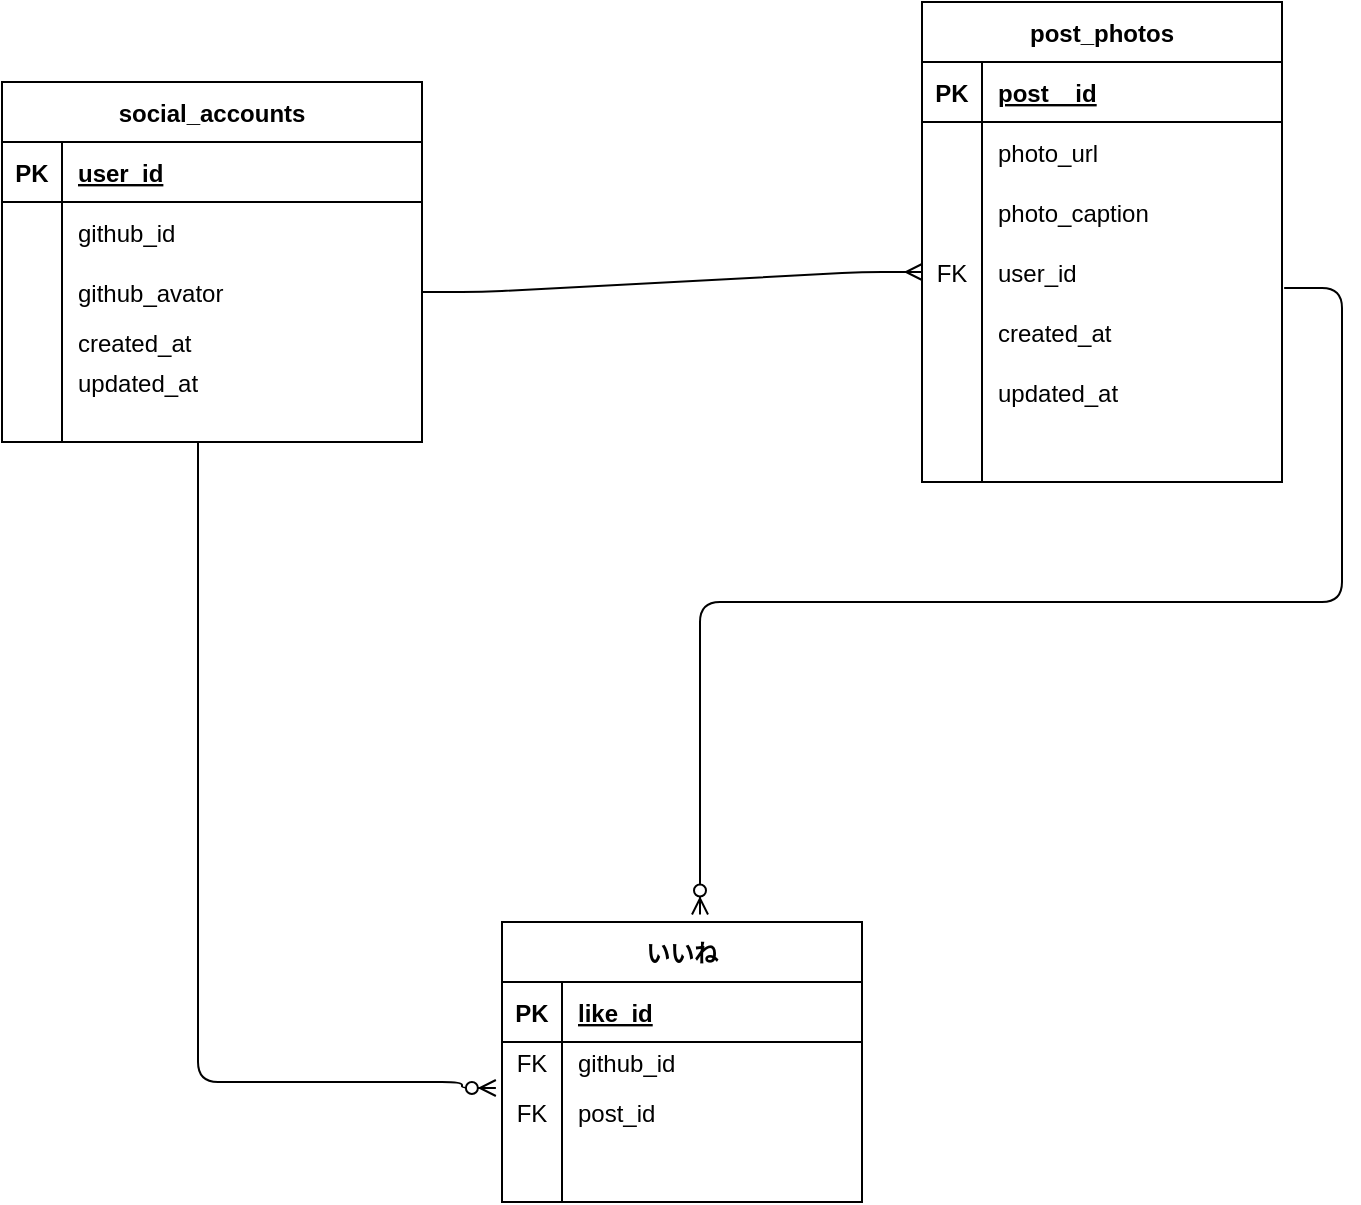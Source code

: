 <mxfile version="13.3.5" type="device"><diagram id="C5RBs43oDa-KdzZeNtuy" name="Page-1"><mxGraphModel dx="1251" dy="762" grid="1" gridSize="10" guides="1" tooltips="1" connect="1" arrows="1" fold="1" page="1" pageScale="1" pageWidth="827" pageHeight="1169" math="0" shadow="0"><root><mxCell id="WIyWlLk6GJQsqaUBKTNV-0"/><mxCell id="WIyWlLk6GJQsqaUBKTNV-1" parent="WIyWlLk6GJQsqaUBKTNV-0"/><mxCell id="ugctjPM6OIqLZM1wHcXI-0" value="social_accounts" style="shape=table;startSize=30;container=1;collapsible=1;childLayout=tableLayout;fixedRows=1;rowLines=0;fontStyle=1;align=center;resizeLast=1;" vertex="1" parent="WIyWlLk6GJQsqaUBKTNV-1"><mxGeometry x="50" y="70" width="210" height="180" as="geometry"/></mxCell><mxCell id="ugctjPM6OIqLZM1wHcXI-1" value="" style="shape=partialRectangle;collapsible=0;dropTarget=0;pointerEvents=0;fillColor=none;top=0;left=0;bottom=1;right=0;points=[[0,0.5],[1,0.5]];portConstraint=eastwest;" vertex="1" parent="ugctjPM6OIqLZM1wHcXI-0"><mxGeometry y="30" width="210" height="30" as="geometry"/></mxCell><mxCell id="ugctjPM6OIqLZM1wHcXI-2" value="PK" style="shape=partialRectangle;connectable=0;fillColor=none;top=0;left=0;bottom=0;right=0;fontStyle=1;overflow=hidden;" vertex="1" parent="ugctjPM6OIqLZM1wHcXI-1"><mxGeometry width="30" height="30" as="geometry"/></mxCell><mxCell id="ugctjPM6OIqLZM1wHcXI-3" value="user_id" style="shape=partialRectangle;connectable=0;fillColor=none;top=0;left=0;bottom=0;right=0;align=left;spacingLeft=6;fontStyle=5;overflow=hidden;" vertex="1" parent="ugctjPM6OIqLZM1wHcXI-1"><mxGeometry x="30" width="180" height="30" as="geometry"/></mxCell><mxCell id="ugctjPM6OIqLZM1wHcXI-4" value="" style="shape=partialRectangle;collapsible=0;dropTarget=0;pointerEvents=0;fillColor=none;top=0;left=0;bottom=0;right=0;points=[[0,0.5],[1,0.5]];portConstraint=eastwest;" vertex="1" parent="ugctjPM6OIqLZM1wHcXI-0"><mxGeometry y="60" width="210" height="30" as="geometry"/></mxCell><mxCell id="ugctjPM6OIqLZM1wHcXI-5" value="" style="shape=partialRectangle;connectable=0;fillColor=none;top=0;left=0;bottom=0;right=0;editable=1;overflow=hidden;" vertex="1" parent="ugctjPM6OIqLZM1wHcXI-4"><mxGeometry width="30" height="30" as="geometry"/></mxCell><mxCell id="ugctjPM6OIqLZM1wHcXI-6" value="github_id" style="shape=partialRectangle;connectable=0;fillColor=none;top=0;left=0;bottom=0;right=0;align=left;spacingLeft=6;overflow=hidden;" vertex="1" parent="ugctjPM6OIqLZM1wHcXI-4"><mxGeometry x="30" width="180" height="30" as="geometry"/></mxCell><mxCell id="ugctjPM6OIqLZM1wHcXI-7" value="" style="shape=partialRectangle;collapsible=0;dropTarget=0;pointerEvents=0;fillColor=none;top=0;left=0;bottom=0;right=0;points=[[0,0.5],[1,0.5]];portConstraint=eastwest;" vertex="1" parent="ugctjPM6OIqLZM1wHcXI-0"><mxGeometry y="90" width="210" height="30" as="geometry"/></mxCell><mxCell id="ugctjPM6OIqLZM1wHcXI-8" value="" style="shape=partialRectangle;connectable=0;fillColor=none;top=0;left=0;bottom=0;right=0;editable=1;overflow=hidden;" vertex="1" parent="ugctjPM6OIqLZM1wHcXI-7"><mxGeometry width="30" height="30" as="geometry"/></mxCell><mxCell id="ugctjPM6OIqLZM1wHcXI-9" value="github_avator" style="shape=partialRectangle;connectable=0;fillColor=none;top=0;left=0;bottom=0;right=0;align=left;spacingLeft=6;overflow=hidden;" vertex="1" parent="ugctjPM6OIqLZM1wHcXI-7"><mxGeometry x="30" width="180" height="30" as="geometry"/></mxCell><mxCell id="ugctjPM6OIqLZM1wHcXI-54" value="" style="shape=partialRectangle;collapsible=0;dropTarget=0;pointerEvents=0;fillColor=none;top=0;left=0;bottom=0;right=0;points=[[0,0.5],[1,0.5]];portConstraint=eastwest;" vertex="1" parent="ugctjPM6OIqLZM1wHcXI-0"><mxGeometry y="120" width="210" height="20" as="geometry"/></mxCell><mxCell id="ugctjPM6OIqLZM1wHcXI-55" value="" style="shape=partialRectangle;connectable=0;fillColor=none;top=0;left=0;bottom=0;right=0;editable=1;overflow=hidden;" vertex="1" parent="ugctjPM6OIqLZM1wHcXI-54"><mxGeometry width="30" height="20" as="geometry"/></mxCell><mxCell id="ugctjPM6OIqLZM1wHcXI-56" value="created_at" style="shape=partialRectangle;connectable=0;fillColor=none;top=0;left=0;bottom=0;right=0;align=left;spacingLeft=6;overflow=hidden;" vertex="1" parent="ugctjPM6OIqLZM1wHcXI-54"><mxGeometry x="30" width="180" height="20" as="geometry"/></mxCell><mxCell id="ugctjPM6OIqLZM1wHcXI-58" value="" style="shape=partialRectangle;collapsible=0;dropTarget=0;pointerEvents=0;fillColor=none;top=0;left=0;bottom=0;right=0;points=[[0,0.5],[1,0.5]];portConstraint=eastwest;" vertex="1" parent="ugctjPM6OIqLZM1wHcXI-0"><mxGeometry y="140" width="210" height="20" as="geometry"/></mxCell><mxCell id="ugctjPM6OIqLZM1wHcXI-59" value="" style="shape=partialRectangle;connectable=0;fillColor=none;top=0;left=0;bottom=0;right=0;editable=1;overflow=hidden;" vertex="1" parent="ugctjPM6OIqLZM1wHcXI-58"><mxGeometry width="30" height="20" as="geometry"/></mxCell><mxCell id="ugctjPM6OIqLZM1wHcXI-60" value="updated_at" style="shape=partialRectangle;connectable=0;fillColor=none;top=0;left=0;bottom=0;right=0;align=left;spacingLeft=6;overflow=hidden;" vertex="1" parent="ugctjPM6OIqLZM1wHcXI-58"><mxGeometry x="30" width="180" height="20" as="geometry"/></mxCell><mxCell id="ugctjPM6OIqLZM1wHcXI-10" value="" style="shape=partialRectangle;collapsible=0;dropTarget=0;pointerEvents=0;fillColor=none;top=0;left=0;bottom=0;right=0;points=[[0,0.5],[1,0.5]];portConstraint=eastwest;" vertex="1" parent="ugctjPM6OIqLZM1wHcXI-0"><mxGeometry y="160" width="210" height="20" as="geometry"/></mxCell><mxCell id="ugctjPM6OIqLZM1wHcXI-11" value="" style="shape=partialRectangle;connectable=0;fillColor=none;top=0;left=0;bottom=0;right=0;editable=1;overflow=hidden;" vertex="1" parent="ugctjPM6OIqLZM1wHcXI-10"><mxGeometry width="30" height="20" as="geometry"/></mxCell><mxCell id="ugctjPM6OIqLZM1wHcXI-12" value="" style="shape=partialRectangle;connectable=0;fillColor=none;top=0;left=0;bottom=0;right=0;align=left;spacingLeft=6;overflow=hidden;" vertex="1" parent="ugctjPM6OIqLZM1wHcXI-10"><mxGeometry x="30" width="180" height="20" as="geometry"/></mxCell><mxCell id="ugctjPM6OIqLZM1wHcXI-104" value="" style="edgeStyle=entityRelationEdgeStyle;fontSize=12;html=1;endArrow=ERmany;exitX=1;exitY=0.5;exitDx=0;exitDy=0;entryX=0;entryY=0.5;entryDx=0;entryDy=0;" edge="1" parent="WIyWlLk6GJQsqaUBKTNV-1" source="ugctjPM6OIqLZM1wHcXI-7" target="ugctjPM6OIqLZM1wHcXI-45"><mxGeometry width="100" height="100" relative="1" as="geometry"><mxPoint x="360" y="300" as="sourcePoint"/><mxPoint x="460" y="200" as="targetPoint"/></mxGeometry></mxCell><mxCell id="ugctjPM6OIqLZM1wHcXI-31" value="post_photos" style="shape=table;startSize=30;container=1;collapsible=1;childLayout=tableLayout;fixedRows=1;rowLines=0;fontStyle=1;align=center;resizeLast=1;" vertex="1" parent="WIyWlLk6GJQsqaUBKTNV-1"><mxGeometry x="510" y="30" width="180" height="240" as="geometry"/></mxCell><mxCell id="ugctjPM6OIqLZM1wHcXI-32" value="" style="shape=partialRectangle;collapsible=0;dropTarget=0;pointerEvents=0;fillColor=none;top=0;left=0;bottom=1;right=0;points=[[0,0.5],[1,0.5]];portConstraint=eastwest;" vertex="1" parent="ugctjPM6OIqLZM1wHcXI-31"><mxGeometry y="30" width="180" height="30" as="geometry"/></mxCell><mxCell id="ugctjPM6OIqLZM1wHcXI-33" value="PK" style="shape=partialRectangle;connectable=0;fillColor=none;top=0;left=0;bottom=0;right=0;fontStyle=1;overflow=hidden;" vertex="1" parent="ugctjPM6OIqLZM1wHcXI-32"><mxGeometry width="30" height="30" as="geometry"/></mxCell><mxCell id="ugctjPM6OIqLZM1wHcXI-34" value="post__id" style="shape=partialRectangle;connectable=0;fillColor=none;top=0;left=0;bottom=0;right=0;align=left;spacingLeft=6;fontStyle=5;overflow=hidden;" vertex="1" parent="ugctjPM6OIqLZM1wHcXI-32"><mxGeometry x="30" width="150" height="30" as="geometry"/></mxCell><mxCell id="ugctjPM6OIqLZM1wHcXI-35" value="" style="shape=partialRectangle;collapsible=0;dropTarget=0;pointerEvents=0;fillColor=none;top=0;left=0;bottom=0;right=0;points=[[0,0.5],[1,0.5]];portConstraint=eastwest;" vertex="1" parent="ugctjPM6OIqLZM1wHcXI-31"><mxGeometry y="60" width="180" height="30" as="geometry"/></mxCell><mxCell id="ugctjPM6OIqLZM1wHcXI-36" value="" style="shape=partialRectangle;connectable=0;fillColor=none;top=0;left=0;bottom=0;right=0;editable=1;overflow=hidden;" vertex="1" parent="ugctjPM6OIqLZM1wHcXI-35"><mxGeometry width="30" height="30" as="geometry"/></mxCell><mxCell id="ugctjPM6OIqLZM1wHcXI-37" value="photo_url" style="shape=partialRectangle;connectable=0;fillColor=none;top=0;left=0;bottom=0;right=0;align=left;spacingLeft=6;overflow=hidden;" vertex="1" parent="ugctjPM6OIqLZM1wHcXI-35"><mxGeometry x="30" width="150" height="30" as="geometry"/></mxCell><mxCell id="ugctjPM6OIqLZM1wHcXI-38" value="" style="shape=partialRectangle;collapsible=0;dropTarget=0;pointerEvents=0;fillColor=none;top=0;left=0;bottom=0;right=0;points=[[0,0.5],[1,0.5]];portConstraint=eastwest;" vertex="1" parent="ugctjPM6OIqLZM1wHcXI-31"><mxGeometry y="90" width="180" height="30" as="geometry"/></mxCell><mxCell id="ugctjPM6OIqLZM1wHcXI-39" value="" style="shape=partialRectangle;connectable=0;fillColor=none;top=0;left=0;bottom=0;right=0;editable=1;overflow=hidden;" vertex="1" parent="ugctjPM6OIqLZM1wHcXI-38"><mxGeometry width="30" height="30" as="geometry"/></mxCell><mxCell id="ugctjPM6OIqLZM1wHcXI-40" value="photo_caption" style="shape=partialRectangle;connectable=0;fillColor=none;top=0;left=0;bottom=0;right=0;align=left;spacingLeft=6;overflow=hidden;" vertex="1" parent="ugctjPM6OIqLZM1wHcXI-38"><mxGeometry x="30" width="150" height="30" as="geometry"/></mxCell><mxCell id="ugctjPM6OIqLZM1wHcXI-45" value="" style="shape=partialRectangle;collapsible=0;dropTarget=0;pointerEvents=0;fillColor=none;top=0;left=0;bottom=0;right=0;points=[[0,0.5],[1,0.5]];portConstraint=eastwest;" vertex="1" parent="ugctjPM6OIqLZM1wHcXI-31"><mxGeometry y="120" width="180" height="30" as="geometry"/></mxCell><mxCell id="ugctjPM6OIqLZM1wHcXI-46" value="FK" style="shape=partialRectangle;connectable=0;fillColor=none;top=0;left=0;bottom=0;right=0;editable=1;overflow=hidden;" vertex="1" parent="ugctjPM6OIqLZM1wHcXI-45"><mxGeometry width="30" height="30" as="geometry"/></mxCell><mxCell id="ugctjPM6OIqLZM1wHcXI-47" value="user_id" style="shape=partialRectangle;connectable=0;fillColor=none;top=0;left=0;bottom=0;right=0;align=left;spacingLeft=6;overflow=hidden;" vertex="1" parent="ugctjPM6OIqLZM1wHcXI-45"><mxGeometry x="30" width="150" height="30" as="geometry"/></mxCell><mxCell id="ugctjPM6OIqLZM1wHcXI-48" value="" style="shape=partialRectangle;collapsible=0;dropTarget=0;pointerEvents=0;fillColor=none;top=0;left=0;bottom=0;right=0;points=[[0,0.5],[1,0.5]];portConstraint=eastwest;" vertex="1" parent="ugctjPM6OIqLZM1wHcXI-31"><mxGeometry y="150" width="180" height="30" as="geometry"/></mxCell><mxCell id="ugctjPM6OIqLZM1wHcXI-49" value="" style="shape=partialRectangle;connectable=0;fillColor=none;top=0;left=0;bottom=0;right=0;editable=1;overflow=hidden;" vertex="1" parent="ugctjPM6OIqLZM1wHcXI-48"><mxGeometry width="30" height="30" as="geometry"/></mxCell><mxCell id="ugctjPM6OIqLZM1wHcXI-50" value="created_at" style="shape=partialRectangle;connectable=0;fillColor=none;top=0;left=0;bottom=0;right=0;align=left;spacingLeft=6;overflow=hidden;" vertex="1" parent="ugctjPM6OIqLZM1wHcXI-48"><mxGeometry x="30" width="150" height="30" as="geometry"/></mxCell><mxCell id="ugctjPM6OIqLZM1wHcXI-51" value="" style="shape=partialRectangle;collapsible=0;dropTarget=0;pointerEvents=0;fillColor=none;top=0;left=0;bottom=0;right=0;points=[[0,0.5],[1,0.5]];portConstraint=eastwest;" vertex="1" parent="ugctjPM6OIqLZM1wHcXI-31"><mxGeometry y="180" width="180" height="30" as="geometry"/></mxCell><mxCell id="ugctjPM6OIqLZM1wHcXI-52" value="" style="shape=partialRectangle;connectable=0;fillColor=none;top=0;left=0;bottom=0;right=0;editable=1;overflow=hidden;" vertex="1" parent="ugctjPM6OIqLZM1wHcXI-51"><mxGeometry width="30" height="30" as="geometry"/></mxCell><mxCell id="ugctjPM6OIqLZM1wHcXI-53" value="updated_at" style="shape=partialRectangle;connectable=0;fillColor=none;top=0;left=0;bottom=0;right=0;align=left;spacingLeft=6;overflow=hidden;" vertex="1" parent="ugctjPM6OIqLZM1wHcXI-51"><mxGeometry x="30" width="150" height="30" as="geometry"/></mxCell><mxCell id="ugctjPM6OIqLZM1wHcXI-41" value="" style="shape=partialRectangle;collapsible=0;dropTarget=0;pointerEvents=0;fillColor=none;top=0;left=0;bottom=0;right=0;points=[[0,0.5],[1,0.5]];portConstraint=eastwest;" vertex="1" parent="ugctjPM6OIqLZM1wHcXI-31"><mxGeometry y="210" width="180" height="30" as="geometry"/></mxCell><mxCell id="ugctjPM6OIqLZM1wHcXI-42" value="" style="shape=partialRectangle;connectable=0;fillColor=none;top=0;left=0;bottom=0;right=0;editable=1;overflow=hidden;" vertex="1" parent="ugctjPM6OIqLZM1wHcXI-41"><mxGeometry width="30" height="30" as="geometry"/></mxCell><mxCell id="ugctjPM6OIqLZM1wHcXI-43" value="" style="shape=partialRectangle;connectable=0;fillColor=none;top=0;left=0;bottom=0;right=0;align=left;spacingLeft=6;overflow=hidden;" vertex="1" parent="ugctjPM6OIqLZM1wHcXI-41"><mxGeometry x="30" width="150" height="30" as="geometry"/></mxCell><mxCell id="ugctjPM6OIqLZM1wHcXI-15" value="いいね" style="shape=table;startSize=30;container=1;collapsible=1;childLayout=tableLayout;fixedRows=1;rowLines=0;fontStyle=1;align=center;resizeLast=1;" vertex="1" parent="WIyWlLk6GJQsqaUBKTNV-1"><mxGeometry x="300" y="490" width="180" height="140" as="geometry"/></mxCell><mxCell id="ugctjPM6OIqLZM1wHcXI-16" value="" style="shape=partialRectangle;collapsible=0;dropTarget=0;pointerEvents=0;fillColor=none;top=0;left=0;bottom=1;right=0;points=[[0,0.5],[1,0.5]];portConstraint=eastwest;" vertex="1" parent="ugctjPM6OIqLZM1wHcXI-15"><mxGeometry y="30" width="180" height="30" as="geometry"/></mxCell><mxCell id="ugctjPM6OIqLZM1wHcXI-17" value="PK" style="shape=partialRectangle;connectable=0;fillColor=none;top=0;left=0;bottom=0;right=0;fontStyle=1;overflow=hidden;" vertex="1" parent="ugctjPM6OIqLZM1wHcXI-16"><mxGeometry width="30" height="30" as="geometry"/></mxCell><mxCell id="ugctjPM6OIqLZM1wHcXI-18" value="like_id" style="shape=partialRectangle;connectable=0;fillColor=none;top=0;left=0;bottom=0;right=0;align=left;spacingLeft=6;fontStyle=5;overflow=hidden;" vertex="1" parent="ugctjPM6OIqLZM1wHcXI-16"><mxGeometry x="30" width="150" height="30" as="geometry"/></mxCell><mxCell id="ugctjPM6OIqLZM1wHcXI-19" value="" style="shape=partialRectangle;collapsible=0;dropTarget=0;pointerEvents=0;fillColor=none;top=0;left=0;bottom=0;right=0;points=[[0,0.5],[1,0.5]];portConstraint=eastwest;" vertex="1" parent="ugctjPM6OIqLZM1wHcXI-15"><mxGeometry y="60" width="180" height="20" as="geometry"/></mxCell><mxCell id="ugctjPM6OIqLZM1wHcXI-20" value="FK" style="shape=partialRectangle;connectable=0;fillColor=none;top=0;left=0;bottom=0;right=0;editable=1;overflow=hidden;" vertex="1" parent="ugctjPM6OIqLZM1wHcXI-19"><mxGeometry width="30" height="20" as="geometry"/></mxCell><mxCell id="ugctjPM6OIqLZM1wHcXI-21" value="github_id" style="shape=partialRectangle;connectable=0;fillColor=none;top=0;left=0;bottom=0;right=0;align=left;spacingLeft=6;overflow=hidden;" vertex="1" parent="ugctjPM6OIqLZM1wHcXI-19"><mxGeometry x="30" width="150" height="20" as="geometry"/></mxCell><mxCell id="ugctjPM6OIqLZM1wHcXI-22" value="" style="shape=partialRectangle;collapsible=0;dropTarget=0;pointerEvents=0;fillColor=none;top=0;left=0;bottom=0;right=0;points=[[0,0.5],[1,0.5]];portConstraint=eastwest;" vertex="1" parent="ugctjPM6OIqLZM1wHcXI-15"><mxGeometry y="80" width="180" height="30" as="geometry"/></mxCell><mxCell id="ugctjPM6OIqLZM1wHcXI-23" value="FK" style="shape=partialRectangle;connectable=0;fillColor=none;top=0;left=0;bottom=0;right=0;editable=1;overflow=hidden;" vertex="1" parent="ugctjPM6OIqLZM1wHcXI-22"><mxGeometry width="30" height="30" as="geometry"/></mxCell><mxCell id="ugctjPM6OIqLZM1wHcXI-24" value="post_id" style="shape=partialRectangle;connectable=0;fillColor=none;top=0;left=0;bottom=0;right=0;align=left;spacingLeft=6;overflow=hidden;" vertex="1" parent="ugctjPM6OIqLZM1wHcXI-22"><mxGeometry x="30" width="150" height="30" as="geometry"/></mxCell><mxCell id="ugctjPM6OIqLZM1wHcXI-25" value="" style="shape=partialRectangle;collapsible=0;dropTarget=0;pointerEvents=0;fillColor=none;top=0;left=0;bottom=0;right=0;points=[[0,0.5],[1,0.5]];portConstraint=eastwest;" vertex="1" parent="ugctjPM6OIqLZM1wHcXI-15"><mxGeometry y="110" width="180" height="30" as="geometry"/></mxCell><mxCell id="ugctjPM6OIqLZM1wHcXI-26" value="" style="shape=partialRectangle;connectable=0;fillColor=none;top=0;left=0;bottom=0;right=0;editable=1;overflow=hidden;" vertex="1" parent="ugctjPM6OIqLZM1wHcXI-25"><mxGeometry width="30" height="30" as="geometry"/></mxCell><mxCell id="ugctjPM6OIqLZM1wHcXI-27" value="" style="shape=partialRectangle;connectable=0;fillColor=none;top=0;left=0;bottom=0;right=0;align=left;spacingLeft=6;overflow=hidden;" vertex="1" parent="ugctjPM6OIqLZM1wHcXI-25"><mxGeometry x="30" width="150" height="30" as="geometry"/></mxCell><mxCell id="ugctjPM6OIqLZM1wHcXI-106" value="" style="edgeStyle=orthogonalEdgeStyle;fontSize=12;html=1;endArrow=ERzeroToMany;endFill=1;entryX=0.55;entryY=-0.027;entryDx=0;entryDy=0;entryPerimeter=0;exitX=1.006;exitY=0.767;exitDx=0;exitDy=0;exitPerimeter=0;" edge="1" parent="WIyWlLk6GJQsqaUBKTNV-1" source="ugctjPM6OIqLZM1wHcXI-45" target="ugctjPM6OIqLZM1wHcXI-15"><mxGeometry width="100" height="100" relative="1" as="geometry"><mxPoint x="360" y="440" as="sourcePoint"/><mxPoint x="460" y="340" as="targetPoint"/><Array as="points"><mxPoint x="720" y="173"/><mxPoint x="720" y="330"/><mxPoint x="399" y="330"/></Array></mxGeometry></mxCell><mxCell id="ugctjPM6OIqLZM1wHcXI-107" value="" style="edgeStyle=orthogonalEdgeStyle;fontSize=12;html=1;endArrow=ERzeroToMany;endFill=1;entryX=-0.017;entryY=0.1;entryDx=0;entryDy=0;entryPerimeter=0;" edge="1" parent="WIyWlLk6GJQsqaUBKTNV-1" target="ugctjPM6OIqLZM1wHcXI-22"><mxGeometry width="100" height="100" relative="1" as="geometry"><mxPoint x="148" y="250" as="sourcePoint"/><mxPoint x="80" y="640" as="targetPoint"/><Array as="points"><mxPoint x="148" y="570"/><mxPoint x="280" y="570"/><mxPoint x="280" y="573"/></Array></mxGeometry></mxCell></root></mxGraphModel></diagram></mxfile>